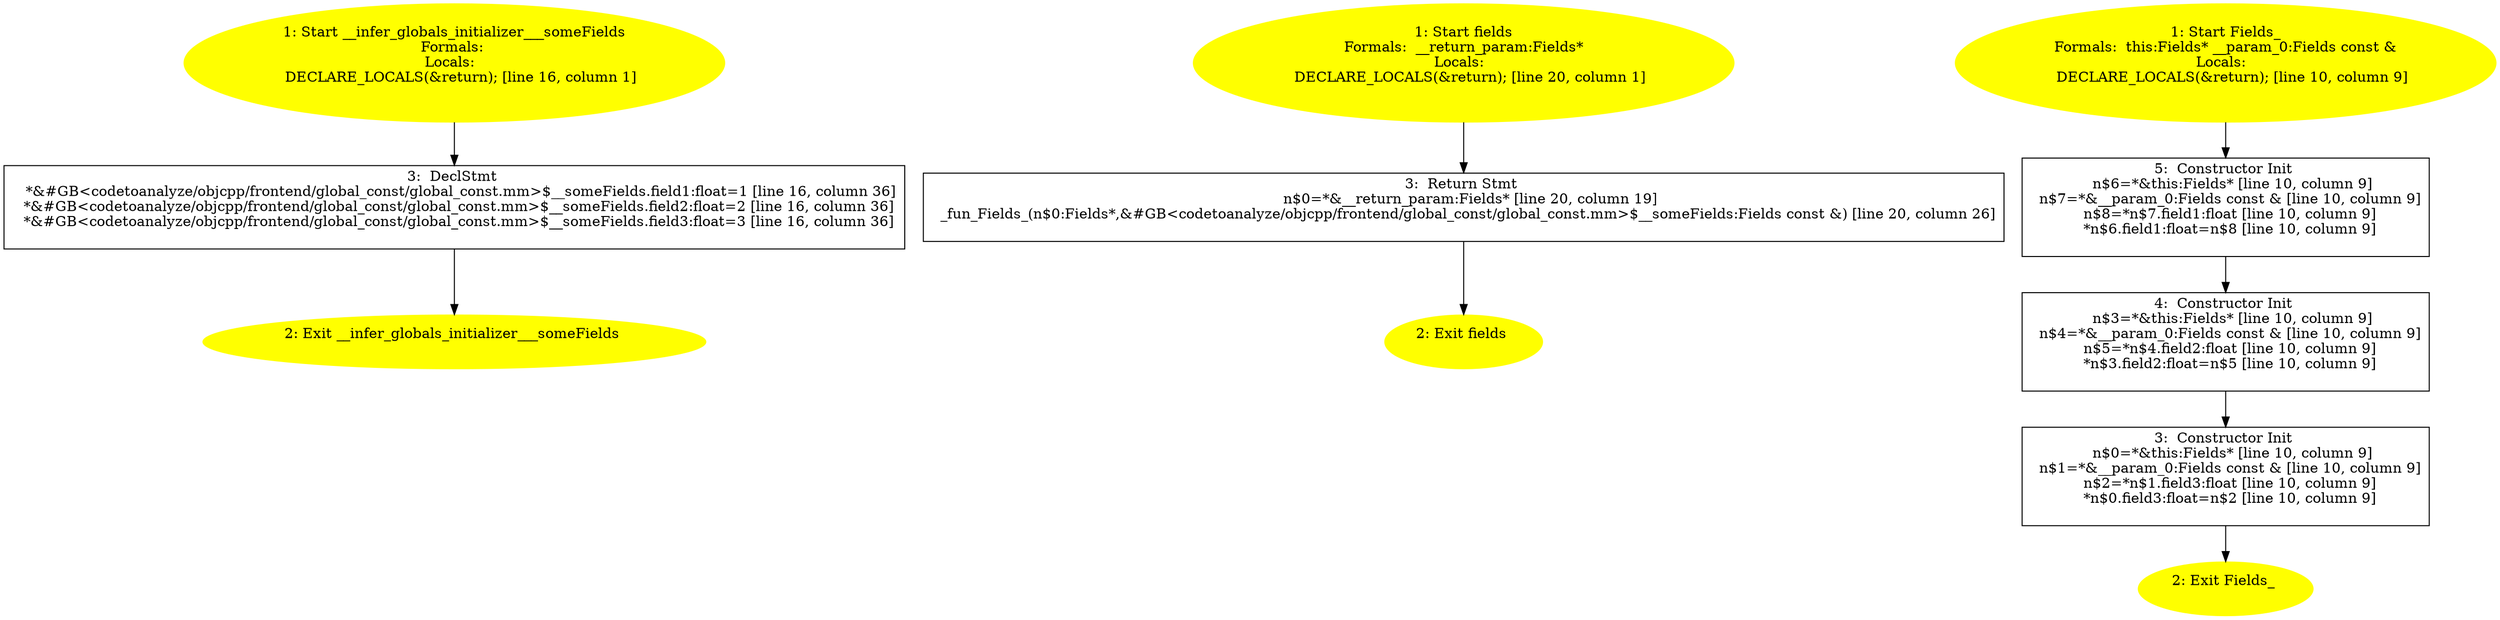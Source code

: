 /* @generated */
digraph iCFG {
"__infer_globals_initializer___someFields#305cac08d8197bd145f7f55cc8a06d16.794b83eea8b5794c71808060b1f3b5c7_1" [label="1: Start __infer_globals_initializer___someFields\nFormals: \nLocals:  \n   DECLARE_LOCALS(&return); [line 16, column 1]\n " color=yellow style=filled]
	

	 "__infer_globals_initializer___someFields#305cac08d8197bd145f7f55cc8a06d16.794b83eea8b5794c71808060b1f3b5c7_1" -> "__infer_globals_initializer___someFields#305cac08d8197bd145f7f55cc8a06d16.794b83eea8b5794c71808060b1f3b5c7_3" ;
"__infer_globals_initializer___someFields#305cac08d8197bd145f7f55cc8a06d16.794b83eea8b5794c71808060b1f3b5c7_2" [label="2: Exit __infer_globals_initializer___someFields \n  " color=yellow style=filled]
	

"__infer_globals_initializer___someFields#305cac08d8197bd145f7f55cc8a06d16.794b83eea8b5794c71808060b1f3b5c7_3" [label="3:  DeclStmt \n   *&#GB<codetoanalyze/objcpp/frontend/global_const/global_const.mm>$__someFields.field1:float=1 [line 16, column 36]\n  *&#GB<codetoanalyze/objcpp/frontend/global_const/global_const.mm>$__someFields.field2:float=2 [line 16, column 36]\n  *&#GB<codetoanalyze/objcpp/frontend/global_const/global_const.mm>$__someFields.field3:float=3 [line 16, column 36]\n " shape="box"]
	

	 "__infer_globals_initializer___someFields#305cac08d8197bd145f7f55cc8a06d16.794b83eea8b5794c71808060b1f3b5c7_3" -> "__infer_globals_initializer___someFields#305cac08d8197bd145f7f55cc8a06d16.794b83eea8b5794c71808060b1f3b5c7_2" ;
"fields#3037629886785813687.69ed098353fab08d543db5cb8ab409b5_1" [label="1: Start fields\nFormals:  __return_param:Fields*\nLocals:  \n   DECLARE_LOCALS(&return); [line 20, column 1]\n " color=yellow style=filled]
	

	 "fields#3037629886785813687.69ed098353fab08d543db5cb8ab409b5_1" -> "fields#3037629886785813687.69ed098353fab08d543db5cb8ab409b5_3" ;
"fields#3037629886785813687.69ed098353fab08d543db5cb8ab409b5_2" [label="2: Exit fields \n  " color=yellow style=filled]
	

"fields#3037629886785813687.69ed098353fab08d543db5cb8ab409b5_3" [label="3:  Return Stmt \n   n$0=*&__return_param:Fields* [line 20, column 19]\n  _fun_Fields_(n$0:Fields*,&#GB<codetoanalyze/objcpp/frontend/global_const/global_const.mm>$__someFields:Fields const &) [line 20, column 26]\n " shape="box"]
	

	 "fields#3037629886785813687.69ed098353fab08d543db5cb8ab409b5_3" -> "fields#3037629886785813687.69ed098353fab08d543db5cb8ab409b5_2" ;
"#Fields#{11740702837802970461|constexpr}.35c900b91f77169dcc7579a3ddf4fddf_1" [label="1: Start Fields_\nFormals:  this:Fields* __param_0:Fields const &\nLocals:  \n   DECLARE_LOCALS(&return); [line 10, column 9]\n " color=yellow style=filled]
	

	 "#Fields#{11740702837802970461|constexpr}.35c900b91f77169dcc7579a3ddf4fddf_1" -> "#Fields#{11740702837802970461|constexpr}.35c900b91f77169dcc7579a3ddf4fddf_5" ;
"#Fields#{11740702837802970461|constexpr}.35c900b91f77169dcc7579a3ddf4fddf_2" [label="2: Exit Fields_ \n  " color=yellow style=filled]
	

"#Fields#{11740702837802970461|constexpr}.35c900b91f77169dcc7579a3ddf4fddf_3" [label="3:  Constructor Init \n   n$0=*&this:Fields* [line 10, column 9]\n  n$1=*&__param_0:Fields const & [line 10, column 9]\n  n$2=*n$1.field3:float [line 10, column 9]\n  *n$0.field3:float=n$2 [line 10, column 9]\n " shape="box"]
	

	 "#Fields#{11740702837802970461|constexpr}.35c900b91f77169dcc7579a3ddf4fddf_3" -> "#Fields#{11740702837802970461|constexpr}.35c900b91f77169dcc7579a3ddf4fddf_2" ;
"#Fields#{11740702837802970461|constexpr}.35c900b91f77169dcc7579a3ddf4fddf_4" [label="4:  Constructor Init \n   n$3=*&this:Fields* [line 10, column 9]\n  n$4=*&__param_0:Fields const & [line 10, column 9]\n  n$5=*n$4.field2:float [line 10, column 9]\n  *n$3.field2:float=n$5 [line 10, column 9]\n " shape="box"]
	

	 "#Fields#{11740702837802970461|constexpr}.35c900b91f77169dcc7579a3ddf4fddf_4" -> "#Fields#{11740702837802970461|constexpr}.35c900b91f77169dcc7579a3ddf4fddf_3" ;
"#Fields#{11740702837802970461|constexpr}.35c900b91f77169dcc7579a3ddf4fddf_5" [label="5:  Constructor Init \n   n$6=*&this:Fields* [line 10, column 9]\n  n$7=*&__param_0:Fields const & [line 10, column 9]\n  n$8=*n$7.field1:float [line 10, column 9]\n  *n$6.field1:float=n$8 [line 10, column 9]\n " shape="box"]
	

	 "#Fields#{11740702837802970461|constexpr}.35c900b91f77169dcc7579a3ddf4fddf_5" -> "#Fields#{11740702837802970461|constexpr}.35c900b91f77169dcc7579a3ddf4fddf_4" ;
}
